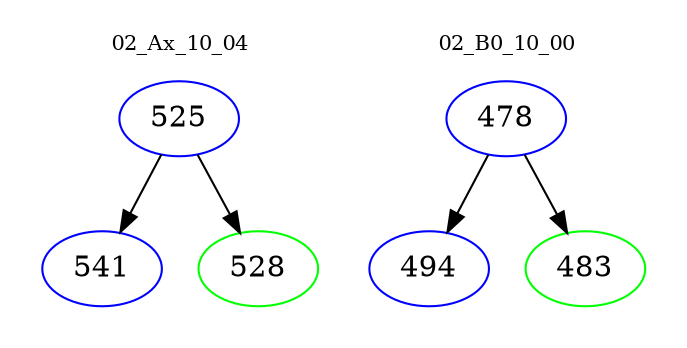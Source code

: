 digraph{
subgraph cluster_0 {
color = white
label = "02_Ax_10_04";
fontsize=10;
T0_525 [label="525", color="blue"]
T0_525 -> T0_541 [color="black"]
T0_541 [label="541", color="blue"]
T0_525 -> T0_528 [color="black"]
T0_528 [label="528", color="green"]
}
subgraph cluster_1 {
color = white
label = "02_B0_10_00";
fontsize=10;
T1_478 [label="478", color="blue"]
T1_478 -> T1_494 [color="black"]
T1_494 [label="494", color="blue"]
T1_478 -> T1_483 [color="black"]
T1_483 [label="483", color="green"]
}
}
